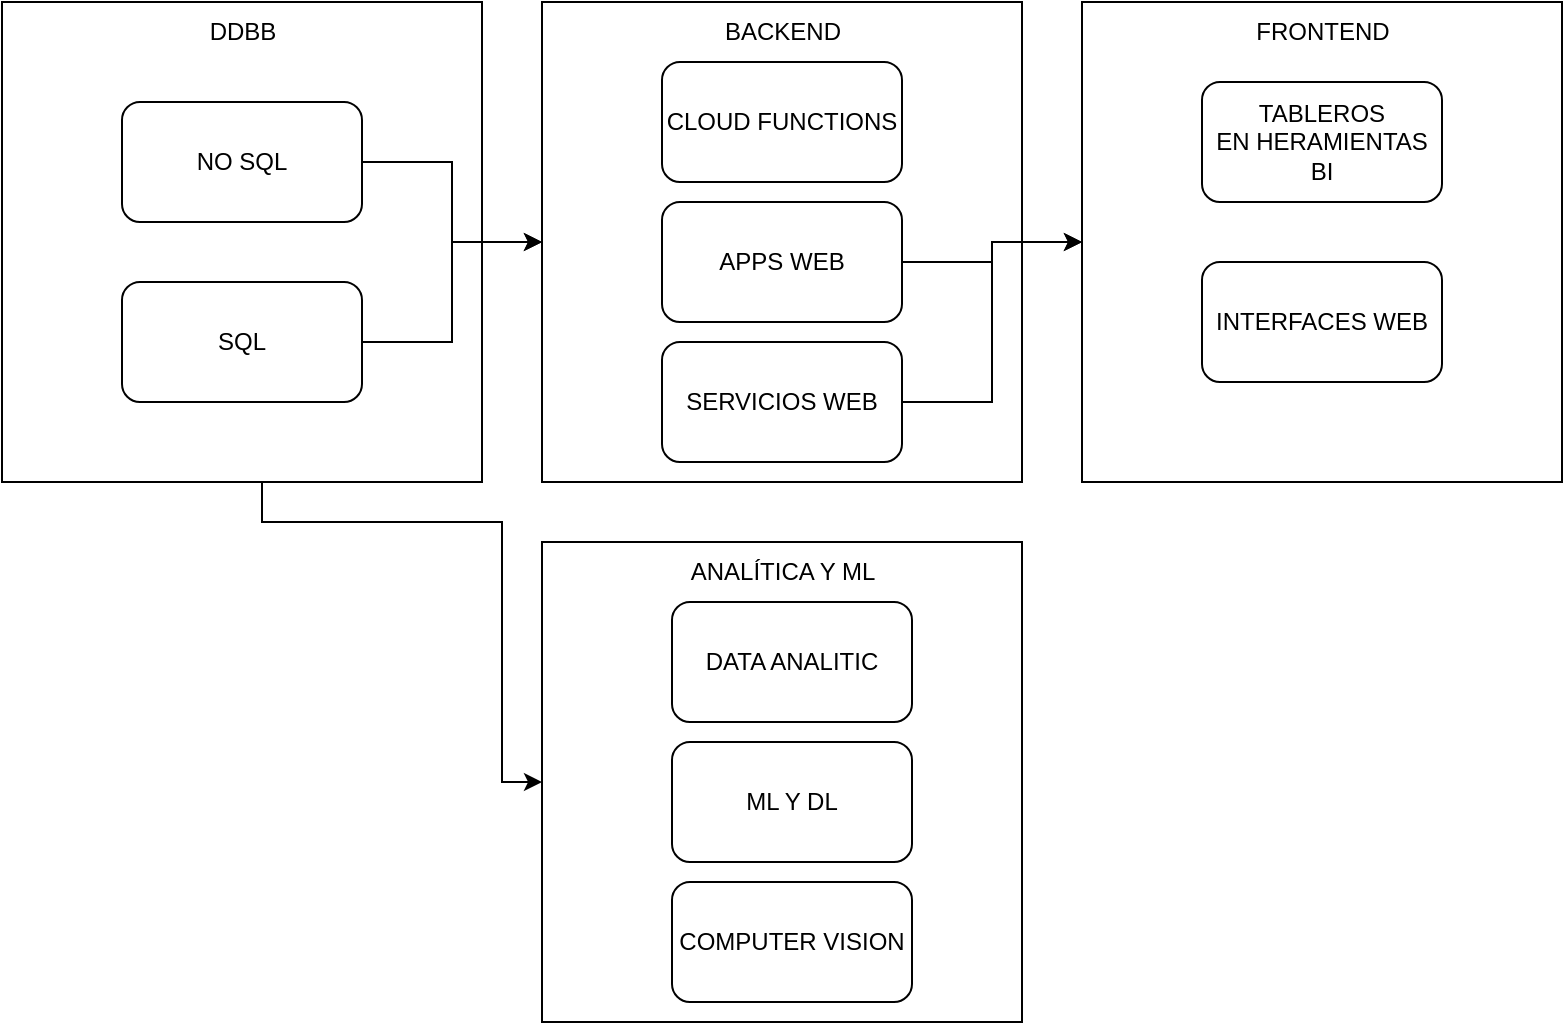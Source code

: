 <mxfile version="20.0.4" type="github"><diagram id="wmHkNYKs69rxU6r-lwtf" name="Page-1"><mxGraphModel dx="1422" dy="772" grid="1" gridSize="10" guides="1" tooltips="1" connect="1" arrows="1" fold="1" page="1" pageScale="1" pageWidth="850" pageHeight="1100" math="0" shadow="0"><root><mxCell id="0"/><mxCell id="1" parent="0"/><mxCell id="2e0b1FtGEVzAtQNTMBeF-3" value="" style="group" vertex="1" connectable="0" parent="1"><mxGeometry x="300" y="210" width="240" height="240" as="geometry"/></mxCell><mxCell id="2e0b1FtGEVzAtQNTMBeF-4" value="" style="group" vertex="1" connectable="0" parent="2e0b1FtGEVzAtQNTMBeF-3"><mxGeometry width="240" height="240" as="geometry"/></mxCell><mxCell id="2e0b1FtGEVzAtQNTMBeF-1" value="" style="whiteSpace=wrap;html=1;aspect=fixed;align=center;" vertex="1" parent="2e0b1FtGEVzAtQNTMBeF-4"><mxGeometry width="240" height="240" as="geometry"/></mxCell><mxCell id="2e0b1FtGEVzAtQNTMBeF-2" value="BACKEND" style="text;html=1;align=center;verticalAlign=middle;resizable=0;points=[];autosize=1;strokeColor=none;fillColor=none;" vertex="1" parent="2e0b1FtGEVzAtQNTMBeF-4"><mxGeometry x="80" width="80" height="30" as="geometry"/></mxCell><mxCell id="2e0b1FtGEVzAtQNTMBeF-23" value="SERVICIOS WEB" style="rounded=1;whiteSpace=wrap;html=1;" vertex="1" parent="2e0b1FtGEVzAtQNTMBeF-4"><mxGeometry x="60" y="170" width="120" height="60" as="geometry"/></mxCell><mxCell id="2e0b1FtGEVzAtQNTMBeF-24" value="APPS WEB" style="rounded=1;whiteSpace=wrap;html=1;" vertex="1" parent="2e0b1FtGEVzAtQNTMBeF-4"><mxGeometry x="60" y="100" width="120" height="60" as="geometry"/></mxCell><mxCell id="2e0b1FtGEVzAtQNTMBeF-25" value="CLOUD FUNCTIONS" style="rounded=1;whiteSpace=wrap;html=1;" vertex="1" parent="2e0b1FtGEVzAtQNTMBeF-4"><mxGeometry x="60" y="30" width="120" height="60" as="geometry"/></mxCell><mxCell id="2e0b1FtGEVzAtQNTMBeF-5" value="" style="group" vertex="1" connectable="0" parent="1"><mxGeometry x="570" y="210" width="240" height="240" as="geometry"/></mxCell><mxCell id="2e0b1FtGEVzAtQNTMBeF-6" value="" style="group" vertex="1" connectable="0" parent="2e0b1FtGEVzAtQNTMBeF-5"><mxGeometry width="240" height="240" as="geometry"/></mxCell><mxCell id="2e0b1FtGEVzAtQNTMBeF-7" value="" style="whiteSpace=wrap;html=1;aspect=fixed;align=center;" vertex="1" parent="2e0b1FtGEVzAtQNTMBeF-6"><mxGeometry width="240" height="240" as="geometry"/></mxCell><mxCell id="2e0b1FtGEVzAtQNTMBeF-8" value="FRONTEND" style="text;html=1;align=center;verticalAlign=middle;resizable=0;points=[];autosize=1;strokeColor=none;fillColor=none;" vertex="1" parent="2e0b1FtGEVzAtQNTMBeF-6"><mxGeometry x="75" width="90" height="30" as="geometry"/></mxCell><mxCell id="2e0b1FtGEVzAtQNTMBeF-16" value="&lt;div&gt;TABLEROS&lt;/div&gt;&lt;div&gt;EN HERAMIENTAS BI&lt;br&gt;&lt;/div&gt;" style="rounded=1;whiteSpace=wrap;html=1;" vertex="1" parent="2e0b1FtGEVzAtQNTMBeF-6"><mxGeometry x="60" y="40" width="120" height="60" as="geometry"/></mxCell><mxCell id="2e0b1FtGEVzAtQNTMBeF-17" value="INTERFACES WEB" style="rounded=1;whiteSpace=wrap;html=1;" vertex="1" parent="2e0b1FtGEVzAtQNTMBeF-6"><mxGeometry x="60" y="130" width="120" height="60" as="geometry"/></mxCell><mxCell id="2e0b1FtGEVzAtQNTMBeF-9" value="" style="group" vertex="1" connectable="0" parent="1"><mxGeometry x="30" y="210" width="240" height="240" as="geometry"/></mxCell><mxCell id="2e0b1FtGEVzAtQNTMBeF-10" value="" style="group" vertex="1" connectable="0" parent="2e0b1FtGEVzAtQNTMBeF-9"><mxGeometry width="240" height="240" as="geometry"/></mxCell><mxCell id="2e0b1FtGEVzAtQNTMBeF-11" value="" style="whiteSpace=wrap;html=1;aspect=fixed;align=center;" vertex="1" parent="2e0b1FtGEVzAtQNTMBeF-10"><mxGeometry width="240" height="240" as="geometry"/></mxCell><mxCell id="2e0b1FtGEVzAtQNTMBeF-12" value="DDBB" style="text;html=1;align=center;verticalAlign=middle;resizable=0;points=[];autosize=1;strokeColor=none;fillColor=none;" vertex="1" parent="2e0b1FtGEVzAtQNTMBeF-10"><mxGeometry x="90" width="60" height="30" as="geometry"/></mxCell><mxCell id="2e0b1FtGEVzAtQNTMBeF-28" value="SQL" style="rounded=1;whiteSpace=wrap;html=1;" vertex="1" parent="2e0b1FtGEVzAtQNTMBeF-10"><mxGeometry x="60" y="140" width="120" height="60" as="geometry"/></mxCell><mxCell id="2e0b1FtGEVzAtQNTMBeF-29" value="NO SQL" style="rounded=1;whiteSpace=wrap;html=1;" vertex="1" parent="2e0b1FtGEVzAtQNTMBeF-10"><mxGeometry x="60" y="50" width="120" height="60" as="geometry"/></mxCell><mxCell id="2e0b1FtGEVzAtQNTMBeF-13" value="" style="group" vertex="1" connectable="0" parent="1"><mxGeometry x="300" y="480" width="240" height="240" as="geometry"/></mxCell><mxCell id="2e0b1FtGEVzAtQNTMBeF-14" value="" style="whiteSpace=wrap;html=1;aspect=fixed;align=center;" vertex="1" parent="2e0b1FtGEVzAtQNTMBeF-13"><mxGeometry width="240" height="240" as="geometry"/></mxCell><mxCell id="2e0b1FtGEVzAtQNTMBeF-15" value="ANALÍTICA Y ML" style="text;html=1;align=center;verticalAlign=middle;resizable=0;points=[];autosize=1;strokeColor=none;fillColor=none;" vertex="1" parent="2e0b1FtGEVzAtQNTMBeF-13"><mxGeometry x="65" width="110" height="30" as="geometry"/></mxCell><mxCell id="2e0b1FtGEVzAtQNTMBeF-32" value="COMPUTER VISION" style="rounded=1;whiteSpace=wrap;html=1;" vertex="1" parent="2e0b1FtGEVzAtQNTMBeF-13"><mxGeometry x="65" y="170" width="120" height="60" as="geometry"/></mxCell><mxCell id="2e0b1FtGEVzAtQNTMBeF-33" value="ML Y DL" style="rounded=1;whiteSpace=wrap;html=1;" vertex="1" parent="2e0b1FtGEVzAtQNTMBeF-13"><mxGeometry x="65" y="100" width="120" height="60" as="geometry"/></mxCell><mxCell id="2e0b1FtGEVzAtQNTMBeF-34" value="DATA ANALITIC" style="rounded=1;whiteSpace=wrap;html=1;" vertex="1" parent="2e0b1FtGEVzAtQNTMBeF-13"><mxGeometry x="65" y="30" width="120" height="60" as="geometry"/></mxCell><mxCell id="2e0b1FtGEVzAtQNTMBeF-26" value="" style="edgeStyle=orthogonalEdgeStyle;rounded=0;orthogonalLoop=1;jettySize=auto;html=1;" edge="1" parent="1" source="2e0b1FtGEVzAtQNTMBeF-23" target="2e0b1FtGEVzAtQNTMBeF-7"><mxGeometry relative="1" as="geometry"/></mxCell><mxCell id="2e0b1FtGEVzAtQNTMBeF-27" value="" style="edgeStyle=orthogonalEdgeStyle;rounded=0;orthogonalLoop=1;jettySize=auto;html=1;" edge="1" parent="1" source="2e0b1FtGEVzAtQNTMBeF-24" target="2e0b1FtGEVzAtQNTMBeF-7"><mxGeometry relative="1" as="geometry"/></mxCell><mxCell id="2e0b1FtGEVzAtQNTMBeF-30" value="" style="edgeStyle=orthogonalEdgeStyle;rounded=0;orthogonalLoop=1;jettySize=auto;html=1;" edge="1" parent="1" source="2e0b1FtGEVzAtQNTMBeF-28" target="2e0b1FtGEVzAtQNTMBeF-1"><mxGeometry relative="1" as="geometry"/></mxCell><mxCell id="2e0b1FtGEVzAtQNTMBeF-31" value="" style="edgeStyle=orthogonalEdgeStyle;rounded=0;orthogonalLoop=1;jettySize=auto;html=1;" edge="1" parent="1" source="2e0b1FtGEVzAtQNTMBeF-29" target="2e0b1FtGEVzAtQNTMBeF-1"><mxGeometry relative="1" as="geometry"/></mxCell><mxCell id="2e0b1FtGEVzAtQNTMBeF-36" value="" style="edgeStyle=orthogonalEdgeStyle;rounded=0;orthogonalLoop=1;jettySize=auto;html=1;entryX=0;entryY=0.5;entryDx=0;entryDy=0;" edge="1" parent="1" source="2e0b1FtGEVzAtQNTMBeF-11" target="2e0b1FtGEVzAtQNTMBeF-14"><mxGeometry relative="1" as="geometry"><mxPoint x="190" y="600" as="targetPoint"/><Array as="points"><mxPoint x="160" y="470"/><mxPoint x="280" y="470"/><mxPoint x="280" y="600"/></Array></mxGeometry></mxCell></root></mxGraphModel></diagram></mxfile>